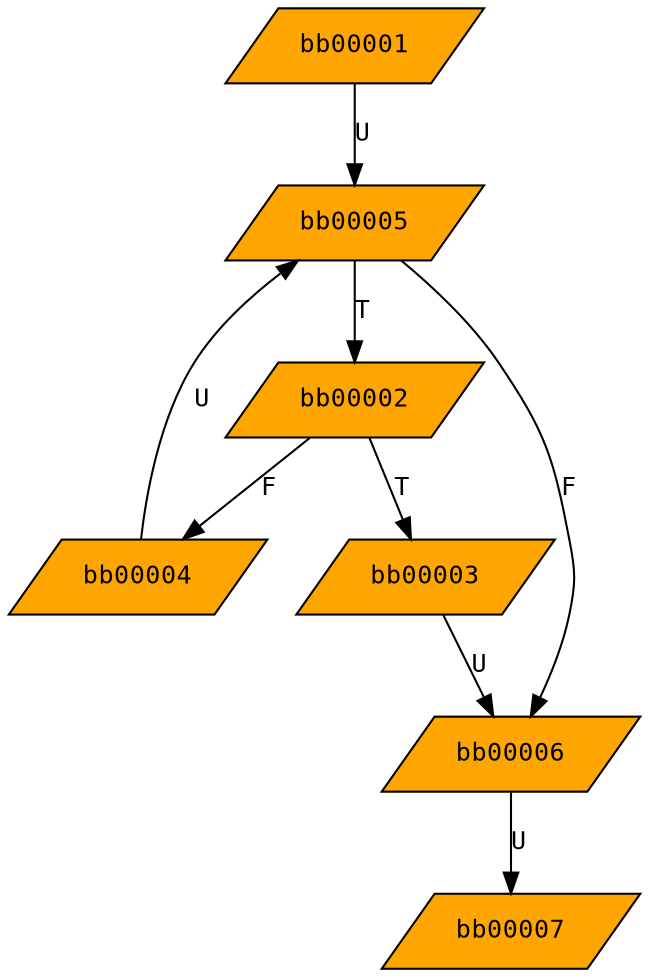 digraph checkpixel_cfg
{
  graph [rankdir="TB", nodesep = "0.175"];
  node [fontname="Courier", fontsize="12", style="filled"];
  edge [fontname="Courier", fontsize="12"];

  bb00001  [label="bb00001", ntype="node", argix="-1", dataspec="na", bb="1", shape="parallelogram", fillcolor="orange"];
  bb00002  [label="bb00002", ntype="node", argix="-1", dataspec="na", bb="2", shape="parallelogram", fillcolor="orange"];
  bb00003  [label="bb00003", ntype="node", argix="-1", dataspec="na", bb="3", shape="parallelogram", fillcolor="orange"];
  bb00004  [label="bb00004", ntype="node", argix="-1", dataspec="na", bb="4", shape="parallelogram", fillcolor="orange"];
  bb00005  [label="bb00005", ntype="node", argix="-1", dataspec="na", bb="5", shape="parallelogram", fillcolor="orange"];
  bb00006  [label="bb00006", ntype="node", argix="-1", dataspec="na", bb="6", shape="parallelogram", fillcolor="orange"];
  bb00007  [label="bb00007", ntype="node", argix="-1", dataspec="na", bb="7", shape="parallelogram", fillcolor="orange"];

  bb00001 -> bb00005  [label="U", etype="U", order="0", argix="-1", dataspec="u1"];
  bb00002 -> bb00003  [label="T", etype="T", order="0", argix="-1", dataspec="u1"];
  bb00002 -> bb00004  [label="F", etype="F", order="0", argix="-1", dataspec="u1"];
  bb00003 -> bb00006  [label="U", etype="U", order="0", argix="-1", dataspec="u1"];
  bb00004 -> bb00005  [label="U", etype="U", order="0", argix="-1", dataspec="u1"];
  bb00005 -> bb00002  [label="T", etype="T", order="0", argix="-1", dataspec="u1"];
  bb00005 -> bb00006  [label="F", etype="F", order="0", argix="-1", dataspec="u1"];
  bb00006 -> bb00007  [label="U", etype="U", order="0", argix="-1", dataspec="u1"];

}
